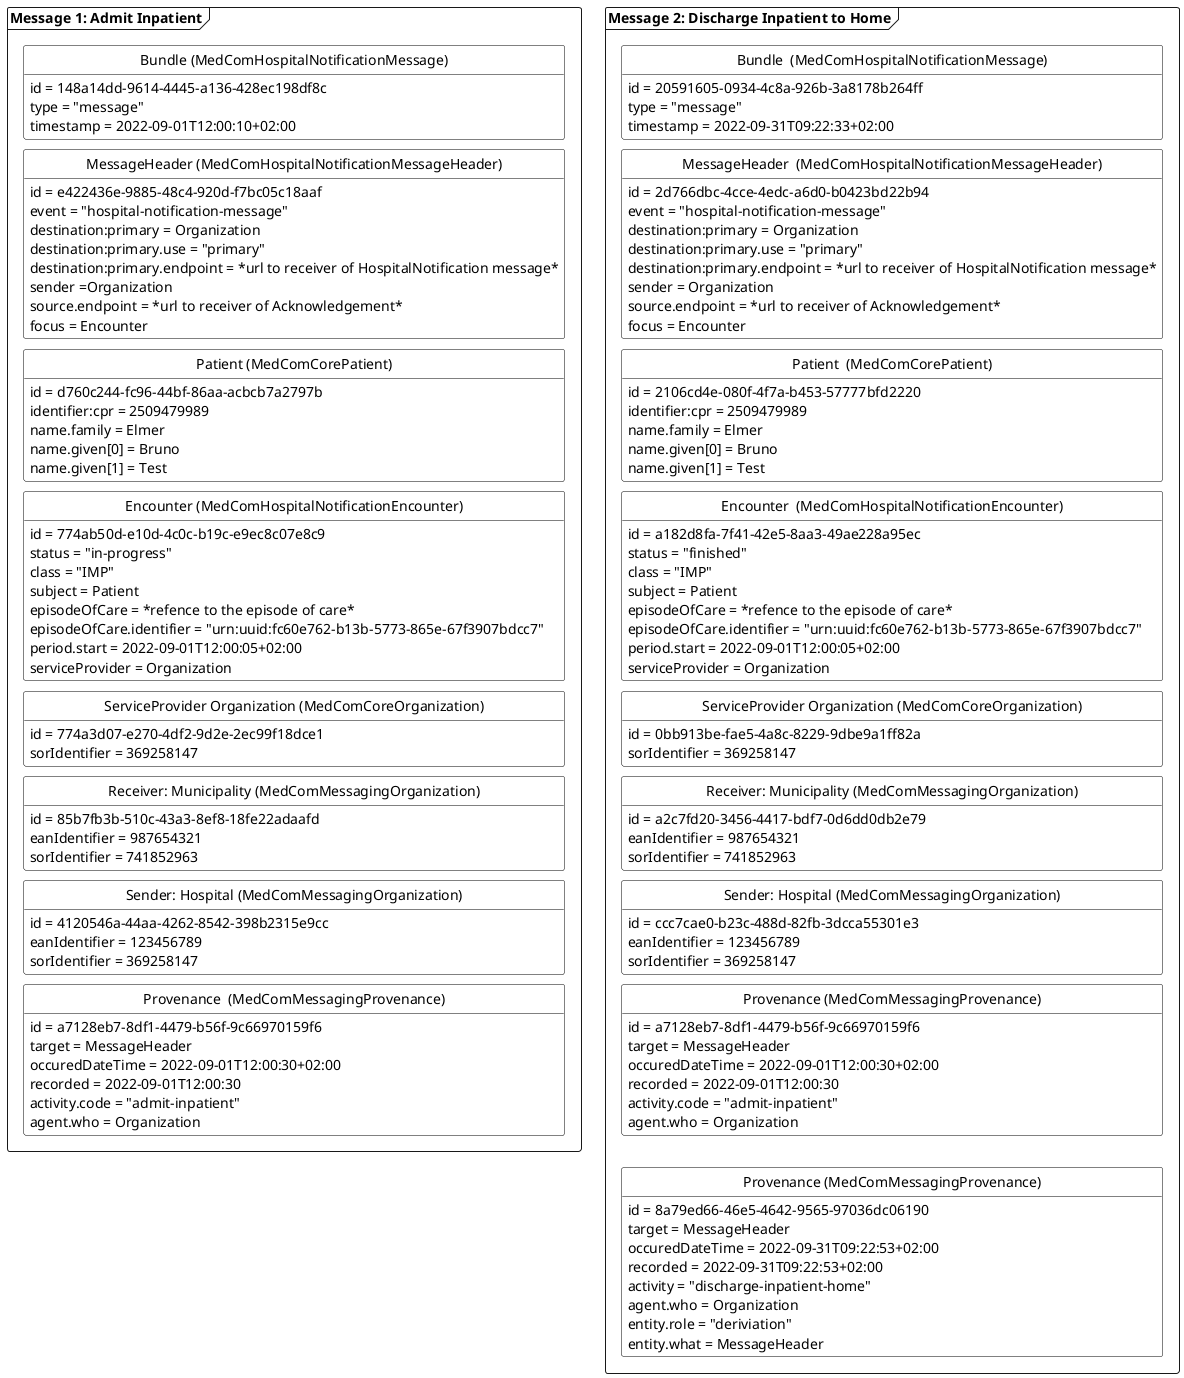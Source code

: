 @startuml HNAdmitFinish

'layout
skinparam class {
    BackgroundColor White
    BorderColor Black
    ArrowColor Black
  }
hide circle
hide empty members
skinparam SameClassWidth true
skinparam Ranksep 10


'title
'title Simplified example: Admit and Discharge Inpatient

'Message 1: Admit inpatient
package "Message 1: Admit Inpatient" as admit <<Frame>>{
    class "Bundle (MedComHospitalNotificationMessage)" as admitB{
        id = 148a14dd-9614-4445-a136-428ec198df8c
        type = "message"
        timestamp = 2022-09-01T12:00:10+02:00
    }
    class "MessageHeader (MedComHospitalNotificationMessageHeader)" as admitMH{
        id = e422436e-9885-48c4-920d-f7bc05c18aaf
        event = "hospital-notification-message"
        destination:primary = Organization
        destination:primary.use = "primary"
        destination:primary.endpoint = *url to receiver of HospitalNotification message*
        sender =Organization
        source.endpoint = *url to receiver of Acknowledgement*
        focus = Encounter
    }
    class "Patient (MedComCorePatient)" as admitPT{
        id = d760c244-fc96-44bf-86aa-acbcb7a2797b
        identifier:cpr = 2509479989
        name.family = Elmer
        name.given[0] = Bruno
        name.given[1] = Test
    }
    class "Encounter (MedComHospitalNotificationEncounter)" as admitENC{
        id = 774ab50d-e10d-4c0c-b19c-e9ec8c07e8c9
        status = "in-progress"
        class = "IMP"
        subject = Patient
        episodeOfCare = *refence to the episode of care*
        episodeOfCare.identifier = "urn:uuid:fc60e762-b13b-5773-865e-67f3907bdcc7"
        period.start = 2022-09-01T12:00:05+02:00
        serviceProvider = Organization
    }    
    class "ServiceProvider Organization (MedComCoreOrganization)" as admitSPOrg{
        id = 774a3d07-e270-4df2-9d2e-2ec99f18dce1
        sorIdentifier = 369258147
    }
    class "Receiver: Municipality (MedComMessagingOrganization)" as admitROrg{
        id = 85b7fb3b-510c-43a3-8ef8-18fe22adaafd
        eanIdentifier = 987654321
        sorIdentifier = 741852963
    }
    class "Sender: Hospital (MedComMessagingOrganization)" as admitSOrg{
        id = 4120546a-44aa-4262-8542-398b2315e9cc
        eanIdentifier = 123456789
        sorIdentifier = 369258147
    }
    class "Provenance  (MedComMessagingProvenance)" as admitPRO{
        id = a7128eb7-8df1-4479-b56f-9c66970159f6
        target = MessageHeader
        occuredDateTime = 2022-09-01T12:00:30+02:00
        recorded = 2022-09-01T12:00:30
        activity.code = "admit-inpatient"
        agent.who = Organization
    }

admitB -[hidden]- admitMH
admitMH-[hidden]-admitPT
admitPT-[hidden]-admitENC
admitENC-[hidden]-admitSPOrg
admitSPOrg-[hidden]-admitROrg
admitROrg-[hidden]-admitSOrg
admitSOrg-[hidden]-admitPRO
}

'Message 2: Finished inpatient
package "Message 2: Discharge Inpatient to Home" as finished <<Frame>>{
    class "Bundle  (MedComHospitalNotificationMessage)" as finishedB{
        id = 20591605-0934-4c8a-926b-3a8178b264ff
        type = "message"
        timestamp = 2022-09-31T09:22:33+02:00
    }
    class "MessageHeader  (MedComHospitalNotificationMessageHeader)" as finishedMH{
        id = 2d766dbc-4cce-4edc-a6d0-b0423bd22b94
        event = "hospital-notification-message"
        destination:primary = Organization
        destination:primary.use = "primary"
        destination:primary.endpoint = *url to receiver of HospitalNotification message*
        sender = Organization
        source.endpoint = *url to receiver of Acknowledgement*
        focus = Encounter
    }
    class "Patient  (MedComCorePatient)" as finishedPT{
        id = 2106cd4e-080f-4f7a-b453-57777bfd2220
        identifier:cpr = 2509479989
        name.family = Elmer
        name.given[0] = Bruno
        name.given[1] = Test
    }
    class "Encounter  (MedComHospitalNotificationEncounter)" as finishedENC{
        id = a182d8fa-7f41-42e5-8aa3-49ae228a95ec
        status = "finished"
        class = "IMP"
        subject = Patient
        episodeOfCare = *refence to the episode of care*
        episodeOfCare.identifier = "urn:uuid:fc60e762-b13b-5773-865e-67f3907bdcc7"
        period.start = 2022-09-01T12:00:05+02:00
        serviceProvider = Organization
    }
    class "ServiceProvider Organization (MedComCoreOrganization)" as finishedSPOrg{
        id = 0bb913be-fae5-4a8c-8229-9dbe9a1ff82a
        sorIdentifier = 369258147
    }    
    class "Receiver: Municipality (MedComMessagingOrganization)" as finishedROrg{
        id = a2c7fd20-3456-4417-bdf7-0d6dd0db2e79
        eanIdentifier = 987654321
        sorIdentifier = 741852963
    }
    class "Sender: Hospital (MedComMessagingOrganization)" as finishedSOrg{
        id = ccc7cae0-b23c-488d-82fb-3dcca55301e3
        eanIdentifier = 123456789
        sorIdentifier = 369258147
    }    
    class "Provenance (MedComMessagingProvenance)" as admitfinishedPRO{
        id = a7128eb7-8df1-4479-b56f-9c66970159f6
        target = MessageHeader
        occuredDateTime = 2022-09-01T12:00:30+02:00
        recorded = 2022-09-01T12:00:30
        activity.code = "admit-inpatient"
        agent.who = Organization
    }
    class "Provenance (MedComMessagingProvenance)" as finishedPRO{
        id = 8a79ed66-46e5-4642-9565-97036dc06190        
        target = MessageHeader
        occuredDateTime = 2022-09-31T09:22:53+02:00
        recorded = 2022-09-31T09:22:53+02:00
        activity = "discharge-inpatient-home"
        agent.who = Organization
        entity.role = "deriviation"
        entity.what = MessageHeader
    }
finishedB-[hidden]-finishedMH
finishedMH-[hidden]-finishedPT
finishedPT-[hidden]-finishedENC
finishedENC-[hidden]-finishedSPOrg
finishedSPOrg-[hidden]-finishedROrg
finishedROrg-[hidden]-finishedSOrg
finishedSOrg-[hidden]-admitfinishedPRO
admitfinishedPRO-[hidden]-finishedPRO

}

' pile mellem de to beskeder
' admit --> finished


@enduml

